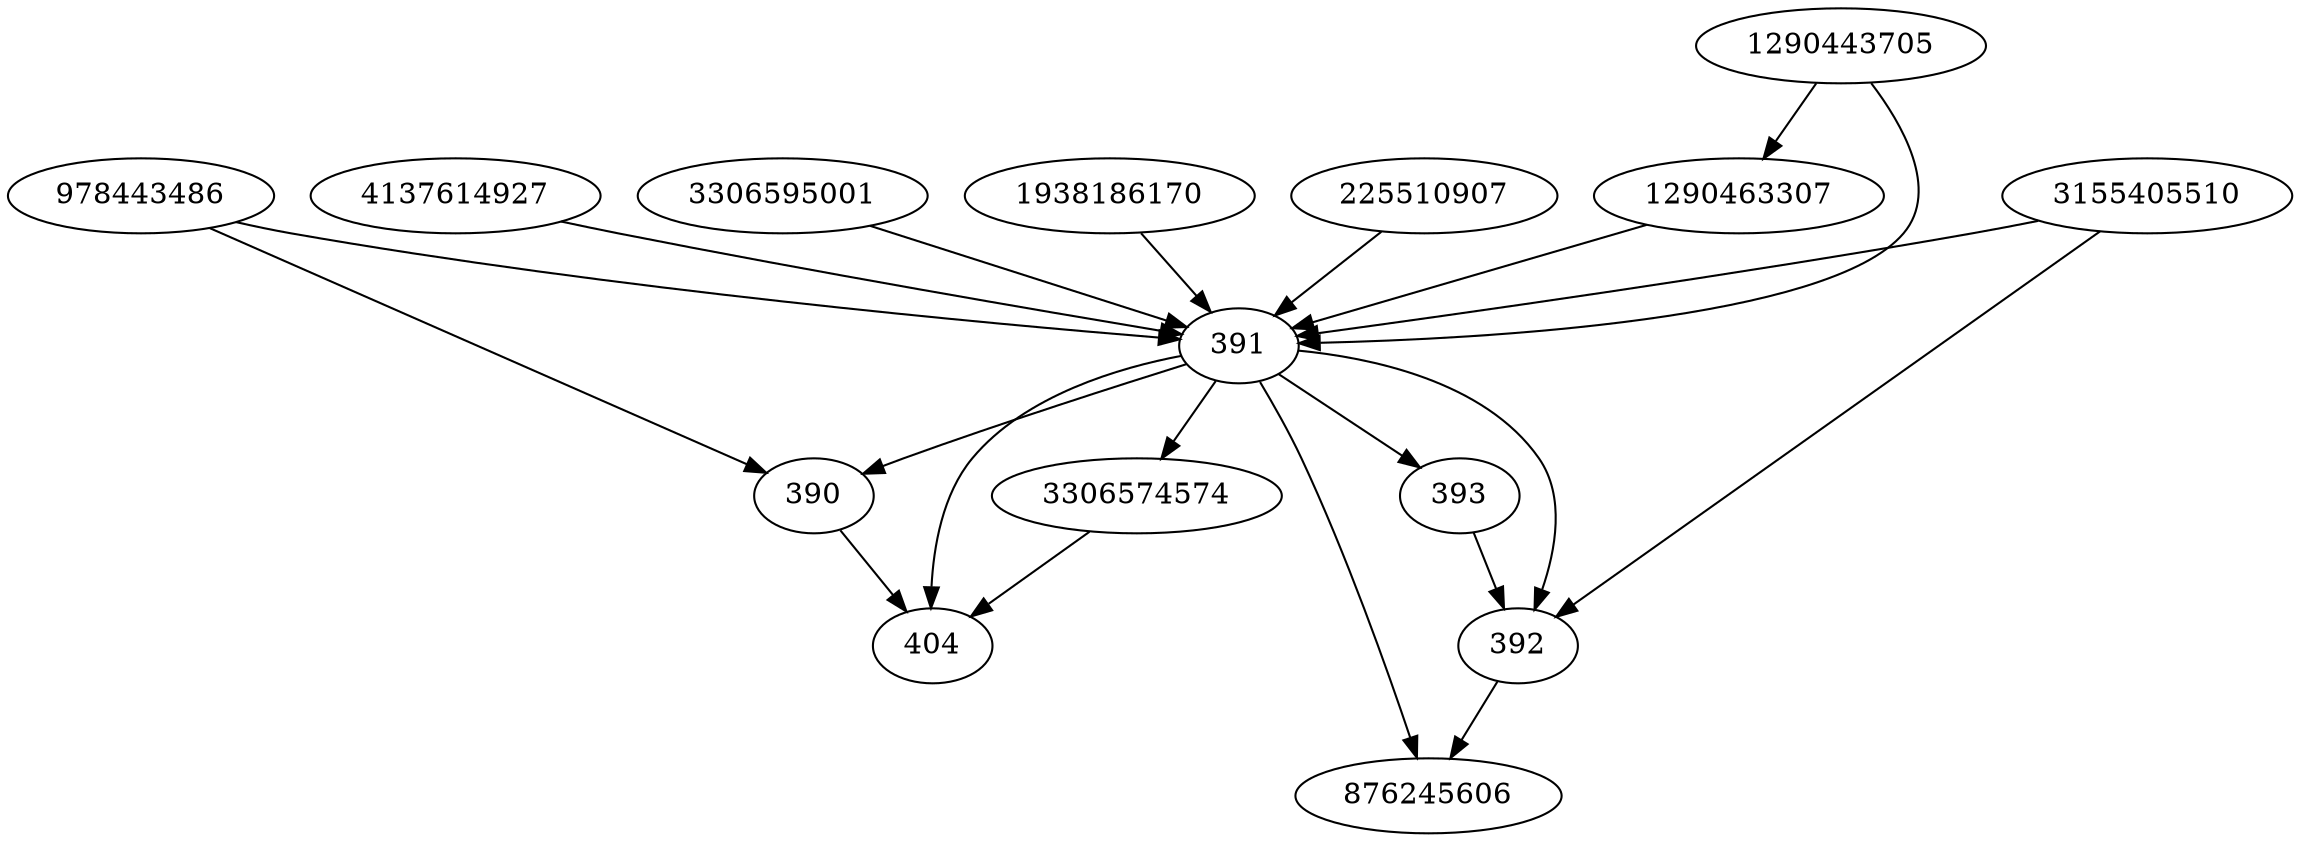 strict digraph  {
876245606;
390;
392;
393;
3155405510;
1290463307;
391;
3306574574;
4137614927;
3306595001;
404;
1290443705;
1938186170;
225510907;
978443486;
390 -> 404;
392 -> 876245606;
393 -> 392;
3155405510 -> 391;
3155405510 -> 392;
1290463307 -> 391;
391 -> 393;
391 -> 392;
391 -> 3306574574;
391 -> 404;
391 -> 876245606;
391 -> 390;
3306574574 -> 404;
4137614927 -> 391;
3306595001 -> 391;
1290443705 -> 391;
1290443705 -> 1290463307;
1938186170 -> 391;
225510907 -> 391;
978443486 -> 390;
978443486 -> 391;
}
